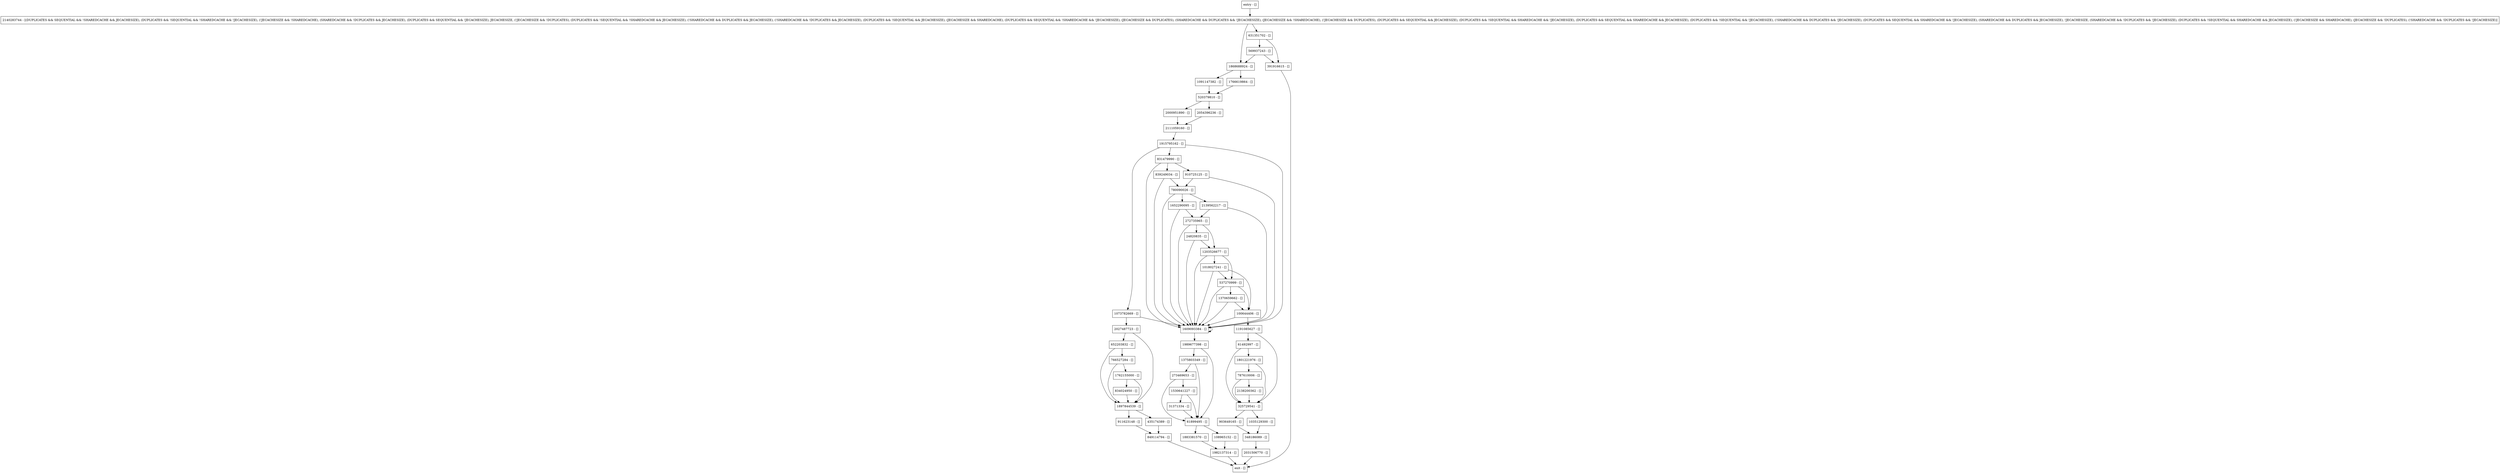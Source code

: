 digraph searchRange {
node [shape=record];
24820835 [label="24820835 - []"];
108965152 [label="108965152 - []"];
2000951890 [label="2000951890 - []"];
348186089 [label="348186089 - []"];
911623148 [label="911623148 - []"];
831479990 [label="831479990 - []"];
1191085627 [label="1191085627 - []"];
1868688924 [label="1868688924 - []"];
2138200362 [label="2138200362 - []"];
849114794 [label="849114794 - []"];
1091147382 [label="1091147382 - []"];
1883381570 [label="1883381570 - []"];
391916615 [label="391916615 - []"];
61492997 [label="61492997 - []"];
1915795162 [label="1915795162 - []"];
766527284 [label="766527284 - []"];
537270999 [label="537270999 - []"];
520379810 [label="520379810 - []"];
61899495 [label="61899495 - []"];
entry [label="entry - []"];
exit [label="exit - []"];
1989677398 [label="1989677398 - []"];
1762155000 [label="1762155000 - []"];
2140283744 [label="2140283744 - [(DUPLICATES && SEQUENTIAL && !SHAREDCACHE && JECACHESIZE), (DUPLICATES && !SEQUENTIAL && !SHAREDCACHE && !JECACHESIZE), (!JECACHESIZE && !SHAREDCACHE), (SHAREDCACHE && !DUPLICATES && JECACHESIZE), (DUPLICATES && SEQUENTIAL && !JECACHESIZE), JECACHESIZE, (!JECACHESIZE && !DUPLICATES), (DUPLICATES && !SEQUENTIAL && !SHAREDCACHE && JECACHESIZE), (!SHAREDCACHE && DUPLICATES && JECACHESIZE), (!SHAREDCACHE && !DUPLICATES && JECACHESIZE), (DUPLICATES && !SEQUENTIAL && JECACHESIZE), (JECACHESIZE && SHAREDCACHE), (DUPLICATES && SEQUENTIAL && !SHAREDCACHE && !JECACHESIZE), (JECACHESIZE && DUPLICATES), (SHAREDCACHE && DUPLICATES && !JECACHESIZE), (JECACHESIZE && !SHAREDCACHE), (!JECACHESIZE && DUPLICATES), (DUPLICATES && SEQUENTIAL && JECACHESIZE), (DUPLICATES && !SEQUENTIAL && SHAREDCACHE && !JECACHESIZE), (DUPLICATES && SEQUENTIAL && SHAREDCACHE && JECACHESIZE), (DUPLICATES && !SEQUENTIAL && !JECACHESIZE), (!SHAREDCACHE && DUPLICATES && !JECACHESIZE), (DUPLICATES && SEQUENTIAL && SHAREDCACHE && !JECACHESIZE), (SHAREDCACHE && DUPLICATES && JECACHESIZE), !JECACHESIZE, (SHAREDCACHE && !DUPLICATES && !JECACHESIZE), (DUPLICATES && !SEQUENTIAL && SHAREDCACHE && JECACHESIZE), (!JECACHESIZE && SHAREDCACHE), (JECACHESIZE && !DUPLICATES), (!SHAREDCACHE && !DUPLICATES && !JECACHESIZE)]"];
2111059160 [label="2111059160 - []"];
1018027241 [label="1018027241 - []"];
2139562217 [label="2139562217 - []"];
780090026 [label="780090026 - []"];
652203832 [label="652203832 - []"];
1652290095 [label="1652290095 - []"];
1982137314 [label="1982137314 - []"];
1073782669 [label="1073782669 - []"];
1897844539 [label="1897844539 - []"];
1609093384 [label="1609093384 - []"];
435174389 [label="435174389 - []"];
1801221976 [label="1801221976 - []"];
325729541 [label="325729541 - []"];
31371334 [label="31371334 - []"];
2031506770 [label="2031506770 - []"];
1375803349 [label="1375803349 - []"];
1035129300 [label="1035129300 - []"];
273469653 [label="273469653 - []"];
2027487723 [label="2027487723 - []"];
903649165 [label="903649165 - []"];
834024950 [label="834024950 - []"];
100644406 [label="100644406 - []"];
910725125 [label="910725125 - []"];
1203526677 [label="1203526677 - []"];
787610006 [label="787610006 - []"];
2054396236 [label="2054396236 - []"];
272735965 [label="272735965 - []"];
1370659662 [label="1370659662 - []"];
569937243 [label="569937243 - []"];
839249034 [label="839249034 - []"];
631351702 [label="631351702 - []"];
1766619864 [label="1766619864 - []"];
1530641227 [label="1530641227 - []"];
entry;
exit;
24820835 -> 1203526677;
24820835 -> 1609093384;
108965152 -> 1982137314;
2000951890 -> 2111059160;
348186089 -> 2031506770;
911623148 -> 849114794;
831479990 -> 910725125;
831479990 -> 839249034;
831479990 -> 1609093384;
1191085627 -> 61492997;
1191085627 -> 325729541;
1868688924 -> 1091147382;
1868688924 -> 1766619864;
2138200362 -> 325729541;
849114794 -> exit;
1091147382 -> 520379810;
1883381570 -> 1982137314;
391916615 -> exit;
61492997 -> 1801221976;
61492997 -> 325729541;
1915795162 -> 831479990;
1915795162 -> 1073782669;
1915795162 -> 1609093384;
766527284 -> 1762155000;
766527284 -> 1897844539;
537270999 -> 100644406;
537270999 -> 1370659662;
537270999 -> 1609093384;
520379810 -> 2054396236;
520379810 -> 2000951890;
61899495 -> 108965152;
61899495 -> 1883381570;
entry -> 2140283744;
1989677398 -> 1375803349;
1989677398 -> 61899495;
1762155000 -> 834024950;
1762155000 -> 1897844539;
2140283744 -> 1868688924;
2140283744 -> 631351702;
2111059160 -> 1915795162;
1018027241 -> 100644406;
1018027241 -> 537270999;
1018027241 -> 1609093384;
2139562217 -> 272735965;
2139562217 -> 1609093384;
780090026 -> 1652290095;
780090026 -> 2139562217;
780090026 -> 1609093384;
652203832 -> 766527284;
652203832 -> 1897844539;
1652290095 -> 272735965;
1652290095 -> 1609093384;
1982137314 -> exit;
1073782669 -> 2027487723;
1073782669 -> 1609093384;
1897844539 -> 911623148;
1897844539 -> 435174389;
1609093384 -> 1989677398;
1609093384 -> 1609093384;
435174389 -> 849114794;
1801221976 -> 325729541;
1801221976 -> 787610006;
325729541 -> 903649165;
325729541 -> 1035129300;
31371334 -> 61899495;
2031506770 -> exit;
1375803349 -> 273469653;
1375803349 -> 61899495;
1035129300 -> 348186089;
273469653 -> 61899495;
273469653 -> 1530641227;
2027487723 -> 652203832;
2027487723 -> 1897844539;
903649165 -> 348186089;
834024950 -> 1897844539;
100644406 -> 1191085627;
100644406 -> 1609093384;
910725125 -> 1609093384;
910725125 -> 780090026;
1203526677 -> 537270999;
1203526677 -> 1018027241;
1203526677 -> 1609093384;
787610006 -> 2138200362;
787610006 -> 325729541;
2054396236 -> 2111059160;
272735965 -> 24820835;
272735965 -> 1203526677;
272735965 -> 1609093384;
1370659662 -> 100644406;
1370659662 -> 1609093384;
569937243 -> 391916615;
569937243 -> 1868688924;
839249034 -> 1609093384;
839249034 -> 780090026;
631351702 -> 391916615;
631351702 -> 569937243;
1766619864 -> 520379810;
1530641227 -> 31371334;
1530641227 -> 61899495;
}
